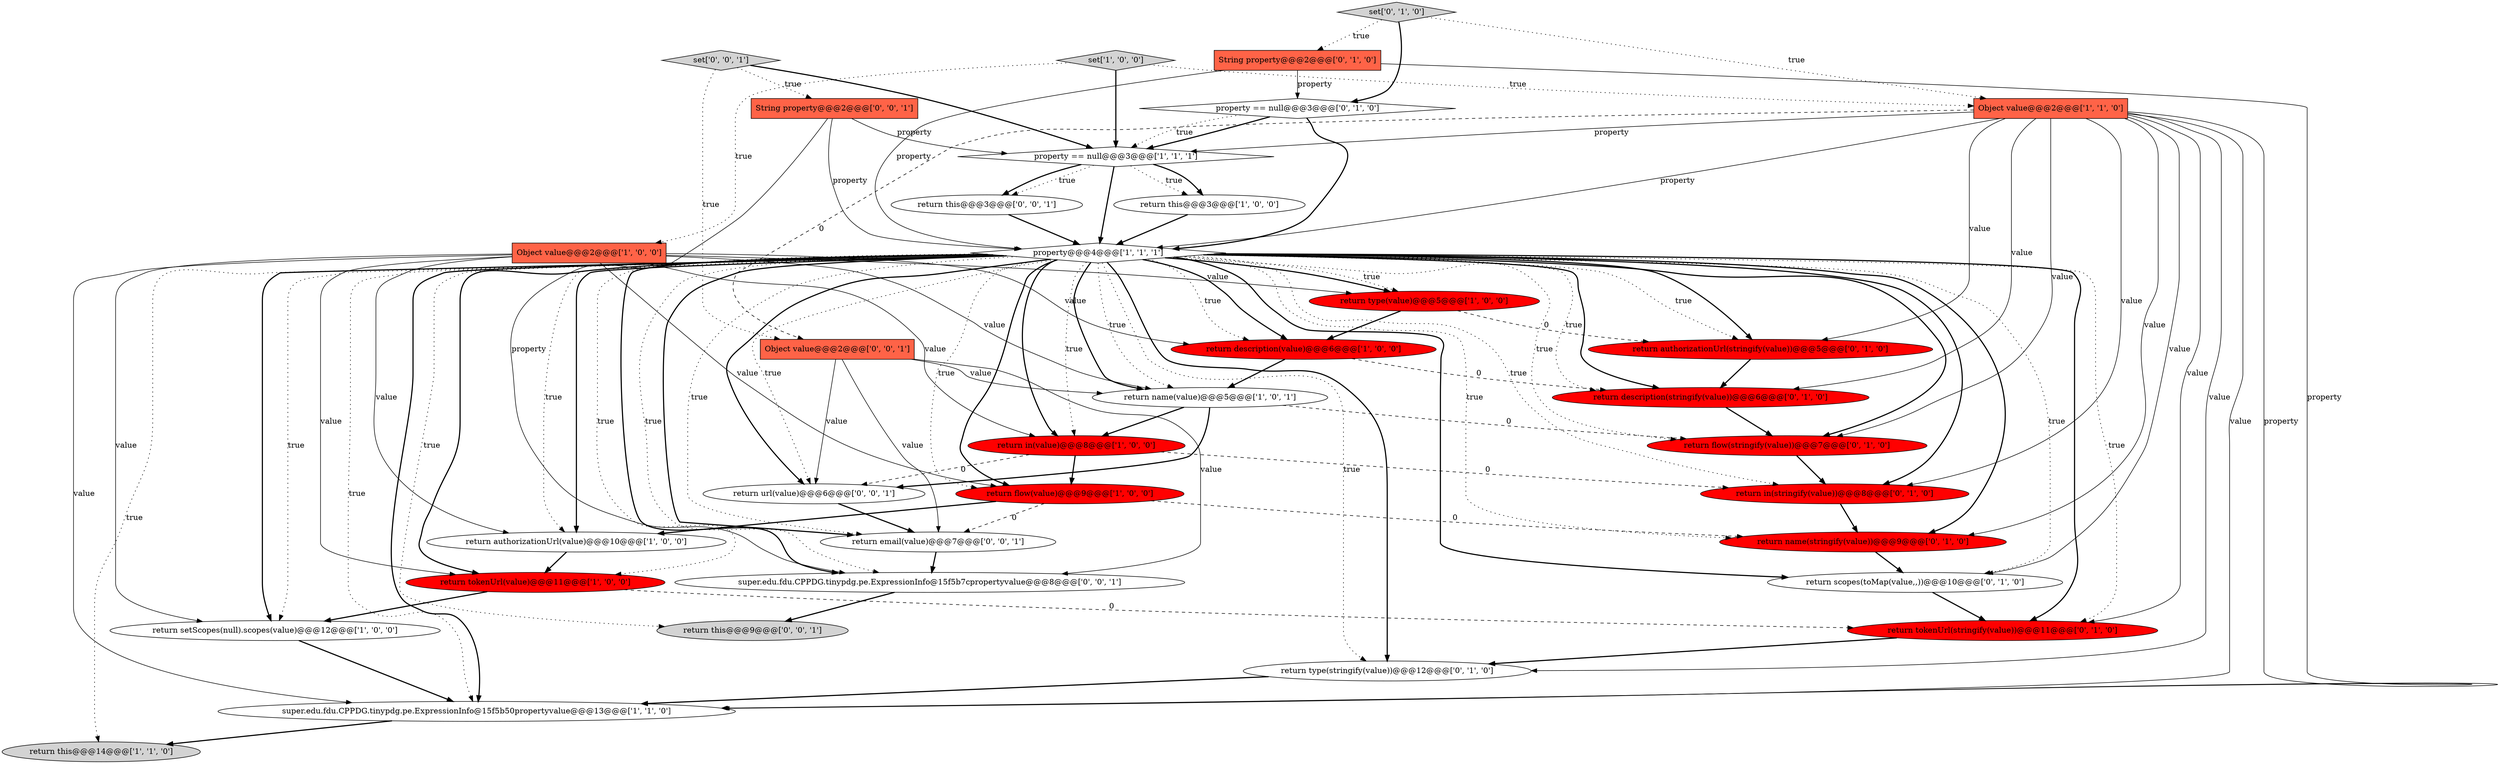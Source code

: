 digraph {
29 [style = filled, label = "String property@@@2@@@['0', '0', '1']", fillcolor = tomato, shape = box image = "AAA0AAABBB3BBB"];
4 [style = filled, label = "return flow(value)@@@9@@@['1', '0', '0']", fillcolor = red, shape = ellipse image = "AAA1AAABBB1BBB"];
16 [style = filled, label = "return scopes(toMap(value,,))@@@10@@@['0', '1', '0']", fillcolor = white, shape = ellipse image = "AAA0AAABBB2BBB"];
12 [style = filled, label = "set['1', '0', '0']", fillcolor = lightgray, shape = diamond image = "AAA0AAABBB1BBB"];
18 [style = filled, label = "return description(stringify(value))@@@6@@@['0', '1', '0']", fillcolor = red, shape = ellipse image = "AAA1AAABBB2BBB"];
27 [style = filled, label = "super.edu.fdu.CPPDG.tinypdg.pe.ExpressionInfo@15f5b7cpropertyvalue@@@8@@@['0', '0', '1']", fillcolor = white, shape = ellipse image = "AAA0AAABBB3BBB"];
10 [style = filled, label = "property@@@4@@@['1', '1', '1']", fillcolor = white, shape = diamond image = "AAA0AAABBB1BBB"];
24 [style = filled, label = "return in(stringify(value))@@@8@@@['0', '1', '0']", fillcolor = red, shape = ellipse image = "AAA1AAABBB2BBB"];
21 [style = filled, label = "return flow(stringify(value))@@@7@@@['0', '1', '0']", fillcolor = red, shape = ellipse image = "AAA1AAABBB2BBB"];
30 [style = filled, label = "set['0', '0', '1']", fillcolor = lightgray, shape = diamond image = "AAA0AAABBB3BBB"];
22 [style = filled, label = "String property@@@2@@@['0', '1', '0']", fillcolor = tomato, shape = box image = "AAA0AAABBB2BBB"];
23 [style = filled, label = "return type(stringify(value))@@@12@@@['0', '1', '0']", fillcolor = white, shape = ellipse image = "AAA0AAABBB2BBB"];
19 [style = filled, label = "return tokenUrl(stringify(value))@@@11@@@['0', '1', '0']", fillcolor = red, shape = ellipse image = "AAA1AAABBB2BBB"];
20 [style = filled, label = "set['0', '1', '0']", fillcolor = lightgray, shape = diamond image = "AAA0AAABBB2BBB"];
13 [style = filled, label = "return description(value)@@@6@@@['1', '0', '0']", fillcolor = red, shape = ellipse image = "AAA1AAABBB1BBB"];
26 [style = filled, label = "return authorizationUrl(stringify(value))@@@5@@@['0', '1', '0']", fillcolor = red, shape = ellipse image = "AAA1AAABBB2BBB"];
17 [style = filled, label = "property == null@@@3@@@['0', '1', '0']", fillcolor = white, shape = diamond image = "AAA0AAABBB2BBB"];
28 [style = filled, label = "return this@@@3@@@['0', '0', '1']", fillcolor = white, shape = ellipse image = "AAA0AAABBB3BBB"];
15 [style = filled, label = "return authorizationUrl(value)@@@10@@@['1', '0', '0']", fillcolor = white, shape = ellipse image = "AAA0AAABBB1BBB"];
31 [style = filled, label = "return url(value)@@@6@@@['0', '0', '1']", fillcolor = white, shape = ellipse image = "AAA0AAABBB3BBB"];
32 [style = filled, label = "return email(value)@@@7@@@['0', '0', '1']", fillcolor = white, shape = ellipse image = "AAA0AAABBB3BBB"];
5 [style = filled, label = "return setScopes(null).scopes(value)@@@12@@@['1', '0', '0']", fillcolor = white, shape = ellipse image = "AAA0AAABBB1BBB"];
14 [style = filled, label = "return in(value)@@@8@@@['1', '0', '0']", fillcolor = red, shape = ellipse image = "AAA1AAABBB1BBB"];
3 [style = filled, label = "return this@@@3@@@['1', '0', '0']", fillcolor = white, shape = ellipse image = "AAA0AAABBB1BBB"];
34 [style = filled, label = "Object value@@@2@@@['0', '0', '1']", fillcolor = tomato, shape = box image = "AAA0AAABBB3BBB"];
7 [style = filled, label = "return this@@@14@@@['1', '1', '0']", fillcolor = lightgray, shape = ellipse image = "AAA0AAABBB1BBB"];
1 [style = filled, label = "super.edu.fdu.CPPDG.tinypdg.pe.ExpressionInfo@15f5b50propertyvalue@@@13@@@['1', '1', '0']", fillcolor = white, shape = ellipse image = "AAA0AAABBB1BBB"];
11 [style = filled, label = "return name(value)@@@5@@@['1', '0', '1']", fillcolor = white, shape = ellipse image = "AAA0AAABBB1BBB"];
2 [style = filled, label = "return type(value)@@@5@@@['1', '0', '0']", fillcolor = red, shape = ellipse image = "AAA1AAABBB1BBB"];
8 [style = filled, label = "return tokenUrl(value)@@@11@@@['1', '0', '0']", fillcolor = red, shape = ellipse image = "AAA1AAABBB1BBB"];
6 [style = filled, label = "Object value@@@2@@@['1', '1', '0']", fillcolor = tomato, shape = box image = "AAA0AAABBB1BBB"];
33 [style = filled, label = "return this@@@9@@@['0', '0', '1']", fillcolor = lightgray, shape = ellipse image = "AAA0AAABBB3BBB"];
0 [style = filled, label = "Object value@@@2@@@['1', '0', '0']", fillcolor = tomato, shape = box image = "AAA0AAABBB1BBB"];
25 [style = filled, label = "return name(stringify(value))@@@9@@@['0', '1', '0']", fillcolor = red, shape = ellipse image = "AAA1AAABBB2BBB"];
9 [style = filled, label = "property == null@@@3@@@['1', '1', '1']", fillcolor = white, shape = diamond image = "AAA0AAABBB1BBB"];
14->24 [style = dashed, label="0"];
10->8 [style = dotted, label="true"];
11->14 [style = bold, label=""];
10->24 [style = bold, label=""];
10->19 [style = bold, label=""];
17->9 [style = bold, label=""];
10->31 [style = dotted, label="true"];
4->15 [style = bold, label=""];
10->32 [style = bold, label=""];
21->24 [style = bold, label=""];
6->34 [style = dashed, label="0"];
9->10 [style = bold, label=""];
12->9 [style = bold, label=""];
22->17 [style = solid, label="property"];
34->31 [style = solid, label="value"];
10->32 [style = dotted, label="true"];
4->25 [style = dashed, label="0"];
29->10 [style = solid, label="property"];
22->10 [style = solid, label="property"];
10->8 [style = bold, label=""];
6->18 [style = solid, label="value"];
22->1 [style = solid, label="property"];
27->33 [style = bold, label=""];
10->1 [style = dotted, label="true"];
10->4 [style = dotted, label="true"];
2->26 [style = dashed, label="0"];
6->21 [style = solid, label="value"];
13->18 [style = dashed, label="0"];
10->16 [style = dotted, label="true"];
9->28 [style = dotted, label="true"];
10->11 [style = bold, label=""];
11->21 [style = dashed, label="0"];
10->18 [style = dotted, label="true"];
10->31 [style = bold, label=""];
10->14 [style = bold, label=""];
6->1 [style = solid, label="value"];
6->9 [style = solid, label="property"];
10->26 [style = bold, label=""];
6->10 [style = solid, label="property"];
10->21 [style = bold, label=""];
16->19 [style = bold, label=""];
13->11 [style = bold, label=""];
34->32 [style = solid, label="value"];
3->10 [style = bold, label=""];
30->29 [style = dotted, label="true"];
5->1 [style = bold, label=""];
10->25 [style = dotted, label="true"];
10->23 [style = dotted, label="true"];
12->6 [style = dotted, label="true"];
10->25 [style = bold, label=""];
10->24 [style = dotted, label="true"];
12->0 [style = dotted, label="true"];
10->26 [style = dotted, label="true"];
10->2 [style = bold, label=""];
20->22 [style = dotted, label="true"];
6->16 [style = solid, label="value"];
10->1 [style = bold, label=""];
9->3 [style = dotted, label="true"];
20->6 [style = dotted, label="true"];
0->4 [style = solid, label="value"];
14->4 [style = bold, label=""];
14->31 [style = dashed, label="0"];
17->10 [style = bold, label=""];
10->18 [style = bold, label=""];
29->9 [style = solid, label="property"];
34->11 [style = solid, label="value"];
6->1 [style = solid, label="property"];
31->32 [style = bold, label=""];
0->11 [style = solid, label="value"];
32->27 [style = bold, label=""];
30->9 [style = bold, label=""];
6->26 [style = solid, label="value"];
25->16 [style = bold, label=""];
30->34 [style = dotted, label="true"];
1->7 [style = bold, label=""];
9->28 [style = bold, label=""];
11->31 [style = bold, label=""];
10->5 [style = bold, label=""];
10->16 [style = bold, label=""];
0->2 [style = solid, label="value"];
10->13 [style = dotted, label="true"];
10->2 [style = dotted, label="true"];
10->11 [style = dotted, label="true"];
10->13 [style = bold, label=""];
10->19 [style = dotted, label="true"];
10->23 [style = bold, label=""];
24->25 [style = bold, label=""];
9->3 [style = bold, label=""];
0->1 [style = solid, label="value"];
18->21 [style = bold, label=""];
0->13 [style = solid, label="value"];
34->27 [style = solid, label="value"];
15->8 [style = bold, label=""];
8->19 [style = dashed, label="0"];
20->17 [style = bold, label=""];
29->27 [style = solid, label="property"];
10->15 [style = bold, label=""];
28->10 [style = bold, label=""];
0->8 [style = solid, label="value"];
10->27 [style = bold, label=""];
0->5 [style = solid, label="value"];
10->33 [style = dotted, label="true"];
10->5 [style = dotted, label="true"];
6->19 [style = solid, label="value"];
2->13 [style = bold, label=""];
10->14 [style = dotted, label="true"];
10->15 [style = dotted, label="true"];
4->32 [style = dashed, label="0"];
0->14 [style = solid, label="value"];
8->5 [style = bold, label=""];
19->23 [style = bold, label=""];
17->9 [style = dotted, label="true"];
10->4 [style = bold, label=""];
23->1 [style = bold, label=""];
10->27 [style = dotted, label="true"];
6->25 [style = solid, label="value"];
0->15 [style = solid, label="value"];
10->21 [style = dotted, label="true"];
10->7 [style = dotted, label="true"];
6->24 [style = solid, label="value"];
6->23 [style = solid, label="value"];
26->18 [style = bold, label=""];
}
